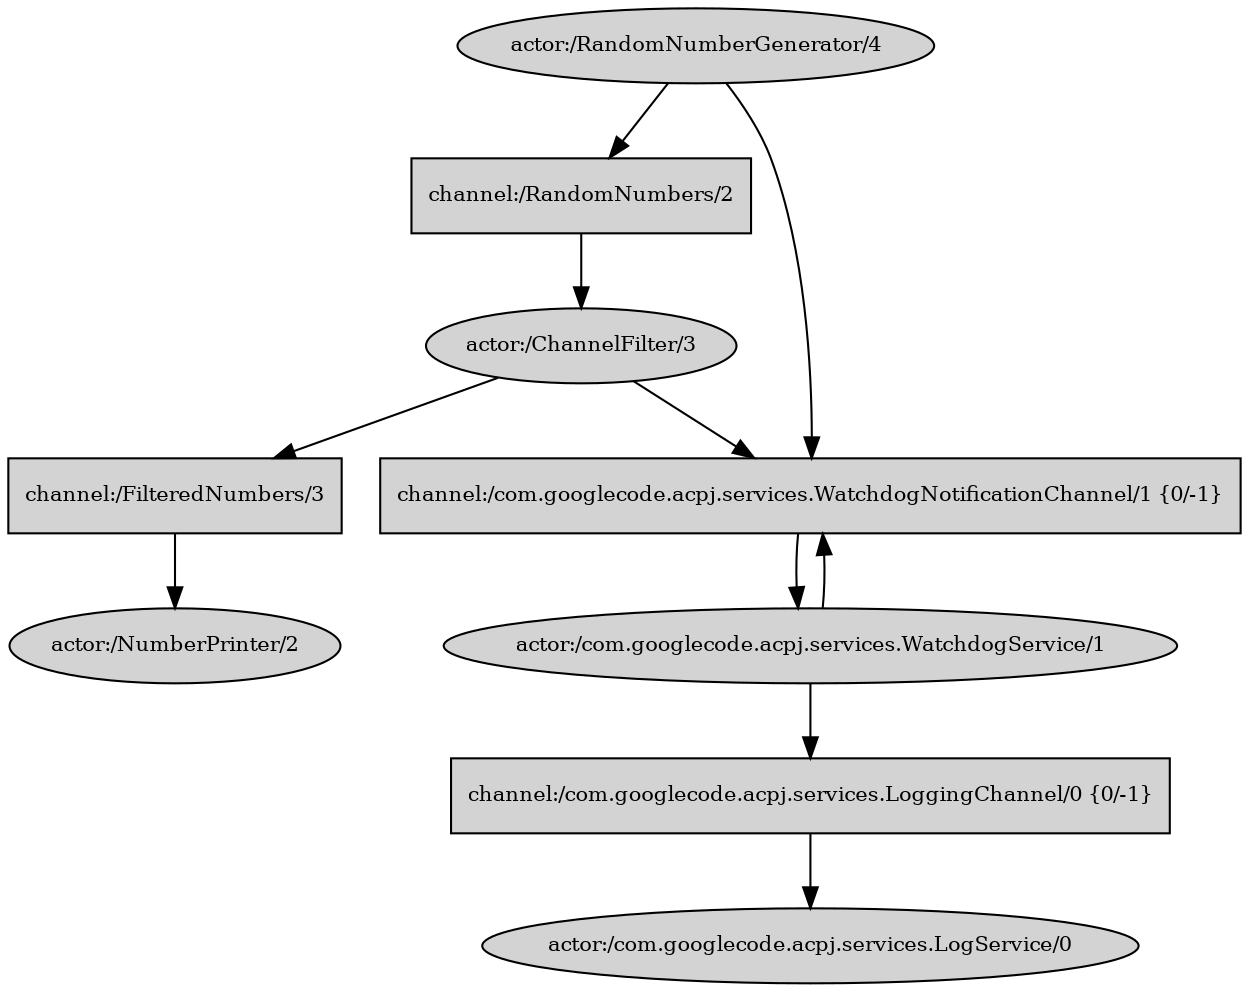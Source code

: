 digraph channels {
#  graph [center rankdir=LR];
  node [fontsize=10];
  node [shape="box" fillcolor="lightgray", style="filled" label="channel:/RandomNumbers/2"] channel_1;
  node [shape="ellipse" fillcolor="lightgray", style="filled" label="actor:/RandomNumberGenerator/4"] actor_4;
  actor_4 -> channel_1 [style="solid"];
  node [shape="ellipse" fillcolor="lightgray", style="filled" label="actor:/ChannelFilter/3"] actor_3;
  channel_1 -> actor_3 [style="solid"];
  node [shape="box" fillcolor="lightgray", style="filled" label="channel:/com.googlecode.acpj.services.LoggingChannel/0 {0/-1}"] channel_2;
  node [shape="ellipse" fillcolor="lightgray", style="filled" label="actor:/com.googlecode.acpj.services.WatchdogService/1"] actor_1;
  actor_1 -> channel_2 [style="solid"];
  node [shape="ellipse" fillcolor="lightgray", style="filled" label="actor:/com.googlecode.acpj.services.LogService/0"] actor_0;
  channel_2 -> actor_0 [style="solid"];
  node [shape="box" fillcolor="lightgray", style="filled" label="channel:/com.googlecode.acpj.services.WatchdogNotificationChannel/1 {0/-1}"] channel_3;
  node [shape="ellipse" fillcolor="lightgray", style="filled" label="actor:/NumberPrinter/2"] actor_2;
  actor_1 -> channel_3 [style="solid"];
  actor_3 -> channel_3 [style="solid"];
  actor_4 -> channel_3 [style="solid"];
  channel_3 -> actor_1 [style="solid"];
  node [shape="box" fillcolor="lightgray", style="filled" label="channel:/FilteredNumbers/3"] channel_4;
  actor_3 -> channel_4 [style="solid"];
  channel_4 -> actor_2 [style="solid"];
}
